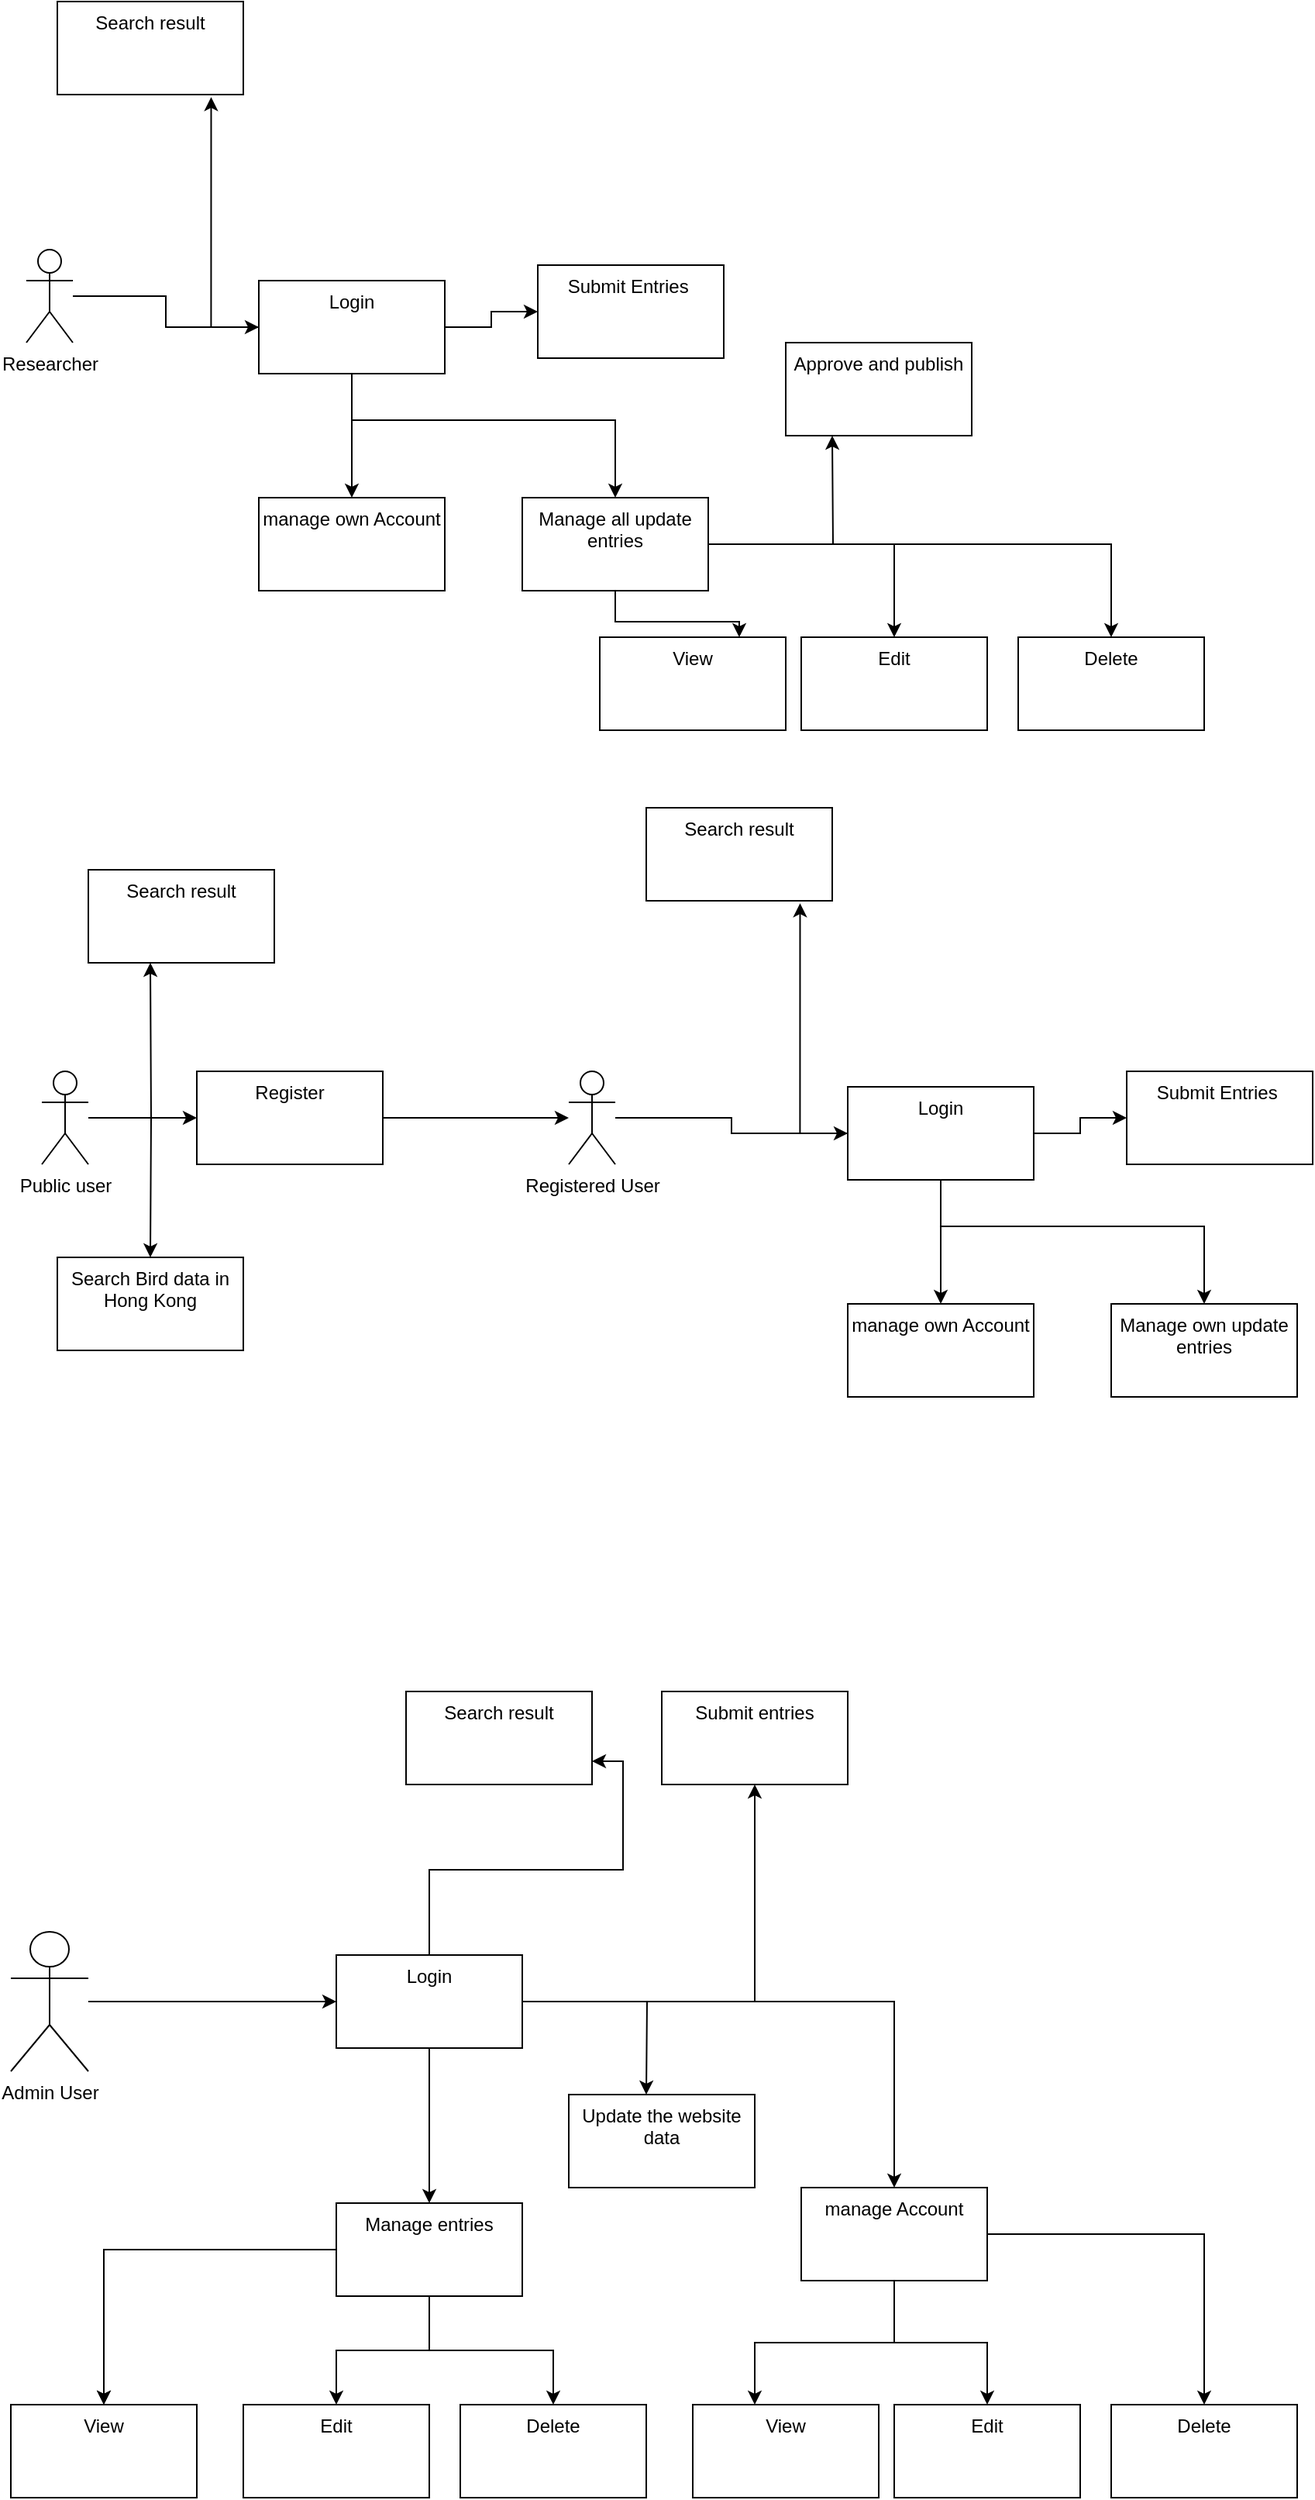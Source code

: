 <mxfile version="20.8.1" type="device"><diagram id="lU3fUps-BMPCGNfPTTCR" name="Page-1"><mxGraphModel dx="979" dy="2746" grid="1" gridSize="10" guides="1" tooltips="1" connect="1" arrows="1" fold="1" page="1" pageScale="1" pageWidth="850" pageHeight="1100" math="0" shadow="0"><root><mxCell id="0"/><mxCell id="1" parent="0"/><mxCell id="fkzC6y-f3xk3uvSme6g3-5" value="" style="edgeStyle=orthogonalEdgeStyle;rounded=0;orthogonalLoop=1;jettySize=auto;html=1;" edge="1" parent="1" source="fkzC6y-f3xk3uvSme6g3-1" target="fkzC6y-f3xk3uvSme6g3-4"><mxGeometry relative="1" as="geometry"/></mxCell><mxCell id="fkzC6y-f3xk3uvSme6g3-1" value="Admin User" style="shape=umlActor;verticalLabelPosition=bottom;verticalAlign=top;html=1;" vertex="1" parent="1"><mxGeometry x="50" y="75" width="50" height="90" as="geometry"/></mxCell><mxCell id="fkzC6y-f3xk3uvSme6g3-7" value="" style="edgeStyle=orthogonalEdgeStyle;rounded=0;orthogonalLoop=1;jettySize=auto;html=1;" edge="1" parent="1" source="fkzC6y-f3xk3uvSme6g3-4" target="fkzC6y-f3xk3uvSme6g3-6"><mxGeometry relative="1" as="geometry"/></mxCell><mxCell id="fkzC6y-f3xk3uvSme6g3-9" value="" style="edgeStyle=orthogonalEdgeStyle;rounded=0;orthogonalLoop=1;jettySize=auto;html=1;" edge="1" parent="1" source="fkzC6y-f3xk3uvSme6g3-4" target="fkzC6y-f3xk3uvSme6g3-8"><mxGeometry relative="1" as="geometry"/></mxCell><mxCell id="fkzC6y-f3xk3uvSme6g3-11" value="" style="edgeStyle=orthogonalEdgeStyle;rounded=0;orthogonalLoop=1;jettySize=auto;html=1;" edge="1" parent="1" source="fkzC6y-f3xk3uvSme6g3-4" target="fkzC6y-f3xk3uvSme6g3-10"><mxGeometry relative="1" as="geometry"/></mxCell><mxCell id="fkzC6y-f3xk3uvSme6g3-15" style="edgeStyle=orthogonalEdgeStyle;rounded=0;orthogonalLoop=1;jettySize=auto;html=1;entryX=1;entryY=0.75;entryDx=0;entryDy=0;" edge="1" parent="1" source="fkzC6y-f3xk3uvSme6g3-4" target="fkzC6y-f3xk3uvSme6g3-12"><mxGeometry relative="1" as="geometry"/></mxCell><mxCell id="fkzC6y-f3xk3uvSme6g3-33" style="edgeStyle=orthogonalEdgeStyle;rounded=0;orthogonalLoop=1;jettySize=auto;html=1;" edge="1" parent="1" source="fkzC6y-f3xk3uvSme6g3-4"><mxGeometry relative="1" as="geometry"><mxPoint x="460" y="180" as="targetPoint"/></mxGeometry></mxCell><mxCell id="fkzC6y-f3xk3uvSme6g3-4" value="Login" style="whiteSpace=wrap;html=1;verticalAlign=top;" vertex="1" parent="1"><mxGeometry x="260" y="90" width="120" height="60" as="geometry"/></mxCell><mxCell id="fkzC6y-f3xk3uvSme6g3-30" style="edgeStyle=orthogonalEdgeStyle;rounded=0;orthogonalLoop=1;jettySize=auto;html=1;" edge="1" parent="1" source="fkzC6y-f3xk3uvSme6g3-6" target="fkzC6y-f3xk3uvSme6g3-28"><mxGeometry relative="1" as="geometry"><Array as="points"><mxPoint x="620" y="340"/><mxPoint x="530" y="340"/></Array></mxGeometry></mxCell><mxCell id="fkzC6y-f3xk3uvSme6g3-31" style="edgeStyle=orthogonalEdgeStyle;rounded=0;orthogonalLoop=1;jettySize=auto;html=1;" edge="1" parent="1" source="fkzC6y-f3xk3uvSme6g3-6" target="fkzC6y-f3xk3uvSme6g3-27"><mxGeometry relative="1" as="geometry"/></mxCell><mxCell id="fkzC6y-f3xk3uvSme6g3-32" style="edgeStyle=orthogonalEdgeStyle;rounded=0;orthogonalLoop=1;jettySize=auto;html=1;" edge="1" parent="1" source="fkzC6y-f3xk3uvSme6g3-6" target="fkzC6y-f3xk3uvSme6g3-29"><mxGeometry relative="1" as="geometry"/></mxCell><mxCell id="fkzC6y-f3xk3uvSme6g3-6" value="manage Account" style="whiteSpace=wrap;html=1;verticalAlign=top;" vertex="1" parent="1"><mxGeometry x="560" y="240" width="120" height="60" as="geometry"/></mxCell><mxCell id="fkzC6y-f3xk3uvSme6g3-19" value="" style="edgeStyle=orthogonalEdgeStyle;rounded=0;orthogonalLoop=1;jettySize=auto;html=1;" edge="1" parent="1" source="fkzC6y-f3xk3uvSme6g3-8" target="fkzC6y-f3xk3uvSme6g3-18"><mxGeometry relative="1" as="geometry"/></mxCell><mxCell id="fkzC6y-f3xk3uvSme6g3-21" value="" style="edgeStyle=orthogonalEdgeStyle;rounded=0;orthogonalLoop=1;jettySize=auto;html=1;" edge="1" parent="1" source="fkzC6y-f3xk3uvSme6g3-8" target="fkzC6y-f3xk3uvSme6g3-20"><mxGeometry relative="1" as="geometry"/></mxCell><mxCell id="fkzC6y-f3xk3uvSme6g3-23" value="" style="edgeStyle=orthogonalEdgeStyle;rounded=0;orthogonalLoop=1;jettySize=auto;html=1;" edge="1" parent="1" source="fkzC6y-f3xk3uvSme6g3-8" target="fkzC6y-f3xk3uvSme6g3-20"><mxGeometry relative="1" as="geometry"/></mxCell><mxCell id="fkzC6y-f3xk3uvSme6g3-26" value="" style="edgeStyle=orthogonalEdgeStyle;rounded=0;orthogonalLoop=1;jettySize=auto;html=1;" edge="1" parent="1" source="fkzC6y-f3xk3uvSme6g3-8" target="fkzC6y-f3xk3uvSme6g3-25"><mxGeometry relative="1" as="geometry"/></mxCell><mxCell id="fkzC6y-f3xk3uvSme6g3-8" value="Manage entries" style="whiteSpace=wrap;html=1;verticalAlign=top;" vertex="1" parent="1"><mxGeometry x="260" y="250" width="120" height="60" as="geometry"/></mxCell><mxCell id="fkzC6y-f3xk3uvSme6g3-10" value="Submit entries" style="whiteSpace=wrap;html=1;verticalAlign=top;" vertex="1" parent="1"><mxGeometry x="470" y="-80" width="120" height="60" as="geometry"/></mxCell><mxCell id="fkzC6y-f3xk3uvSme6g3-12" value="Search result" style="whiteSpace=wrap;html=1;verticalAlign=top;" vertex="1" parent="1"><mxGeometry x="305" y="-80" width="120" height="60" as="geometry"/></mxCell><mxCell id="fkzC6y-f3xk3uvSme6g3-18" value="Edit" style="whiteSpace=wrap;html=1;verticalAlign=top;" vertex="1" parent="1"><mxGeometry x="200" y="380" width="120" height="60" as="geometry"/></mxCell><mxCell id="fkzC6y-f3xk3uvSme6g3-20" value="View" style="whiteSpace=wrap;html=1;verticalAlign=top;" vertex="1" parent="1"><mxGeometry x="50" y="380" width="120" height="60" as="geometry"/></mxCell><mxCell id="fkzC6y-f3xk3uvSme6g3-25" value="Delete" style="whiteSpace=wrap;html=1;verticalAlign=top;" vertex="1" parent="1"><mxGeometry x="340" y="380" width="120" height="60" as="geometry"/></mxCell><mxCell id="fkzC6y-f3xk3uvSme6g3-27" value="Edit" style="whiteSpace=wrap;html=1;verticalAlign=top;" vertex="1" parent="1"><mxGeometry x="620" y="380" width="120" height="60" as="geometry"/></mxCell><mxCell id="fkzC6y-f3xk3uvSme6g3-28" value="View" style="whiteSpace=wrap;html=1;verticalAlign=top;" vertex="1" parent="1"><mxGeometry x="490" y="380" width="120" height="60" as="geometry"/></mxCell><mxCell id="fkzC6y-f3xk3uvSme6g3-29" value="Delete" style="whiteSpace=wrap;html=1;verticalAlign=top;" vertex="1" parent="1"><mxGeometry x="760" y="380" width="120" height="60" as="geometry"/></mxCell><mxCell id="fkzC6y-f3xk3uvSme6g3-34" value="Update the website data" style="whiteSpace=wrap;html=1;verticalAlign=top;" vertex="1" parent="1"><mxGeometry x="410" y="180" width="120" height="60" as="geometry"/></mxCell><mxCell id="fkzC6y-f3xk3uvSme6g3-37" style="edgeStyle=orthogonalEdgeStyle;rounded=0;orthogonalLoop=1;jettySize=auto;html=1;" edge="1" parent="1" source="fkzC6y-f3xk3uvSme6g3-35" target="fkzC6y-f3xk3uvSme6g3-36"><mxGeometry relative="1" as="geometry"/></mxCell><mxCell id="fkzC6y-f3xk3uvSme6g3-52" style="edgeStyle=orthogonalEdgeStyle;rounded=0;orthogonalLoop=1;jettySize=auto;html=1;" edge="1" parent="1" source="fkzC6y-f3xk3uvSme6g3-35"><mxGeometry relative="1" as="geometry"><mxPoint x="140" y="-550" as="targetPoint"/></mxGeometry></mxCell><mxCell id="fkzC6y-f3xk3uvSme6g3-57" style="edgeStyle=orthogonalEdgeStyle;rounded=0;orthogonalLoop=1;jettySize=auto;html=1;" edge="1" parent="1" source="fkzC6y-f3xk3uvSme6g3-35"><mxGeometry relative="1" as="geometry"><mxPoint x="140" y="-360" as="targetPoint"/></mxGeometry></mxCell><mxCell id="fkzC6y-f3xk3uvSme6g3-35" value="Public user" style="shape=umlActor;verticalLabelPosition=bottom;verticalAlign=top;html=1;" vertex="1" parent="1"><mxGeometry x="70" y="-480" width="30" height="60" as="geometry"/></mxCell><mxCell id="fkzC6y-f3xk3uvSme6g3-55" style="edgeStyle=orthogonalEdgeStyle;rounded=0;orthogonalLoop=1;jettySize=auto;html=1;" edge="1" parent="1" source="fkzC6y-f3xk3uvSme6g3-36" target="fkzC6y-f3xk3uvSme6g3-53"><mxGeometry relative="1" as="geometry"/></mxCell><mxCell id="fkzC6y-f3xk3uvSme6g3-36" value="Register" style="whiteSpace=wrap;html=1;verticalAlign=top;" vertex="1" parent="1"><mxGeometry x="170" y="-480" width="120" height="60" as="geometry"/></mxCell><mxCell id="fkzC6y-f3xk3uvSme6g3-43" value="" style="edgeStyle=orthogonalEdgeStyle;rounded=0;orthogonalLoop=1;jettySize=auto;html=1;" edge="1" parent="1" source="fkzC6y-f3xk3uvSme6g3-39" target="fkzC6y-f3xk3uvSme6g3-42"><mxGeometry relative="1" as="geometry"/></mxCell><mxCell id="fkzC6y-f3xk3uvSme6g3-44" style="edgeStyle=orthogonalEdgeStyle;rounded=0;orthogonalLoop=1;jettySize=auto;html=1;entryX=0.827;entryY=1.027;entryDx=0;entryDy=0;entryPerimeter=0;" edge="1" parent="1" source="fkzC6y-f3xk3uvSme6g3-39" target="fkzC6y-f3xk3uvSme6g3-40"><mxGeometry relative="1" as="geometry"><mxPoint x="600" y="-530" as="targetPoint"/></mxGeometry></mxCell><mxCell id="fkzC6y-f3xk3uvSme6g3-46" style="edgeStyle=orthogonalEdgeStyle;rounded=0;orthogonalLoop=1;jettySize=auto;html=1;" edge="1" parent="1" source="fkzC6y-f3xk3uvSme6g3-39" target="fkzC6y-f3xk3uvSme6g3-45"><mxGeometry relative="1" as="geometry"/></mxCell><mxCell id="fkzC6y-f3xk3uvSme6g3-48" style="edgeStyle=orthogonalEdgeStyle;rounded=0;orthogonalLoop=1;jettySize=auto;html=1;" edge="1" parent="1" source="fkzC6y-f3xk3uvSme6g3-39" target="fkzC6y-f3xk3uvSme6g3-47"><mxGeometry relative="1" as="geometry"><Array as="points"><mxPoint x="650" y="-380"/><mxPoint x="820" y="-380"/></Array></mxGeometry></mxCell><mxCell id="fkzC6y-f3xk3uvSme6g3-39" value="Login" style="whiteSpace=wrap;html=1;verticalAlign=top;" vertex="1" parent="1"><mxGeometry x="590" y="-470" width="120" height="60" as="geometry"/></mxCell><mxCell id="fkzC6y-f3xk3uvSme6g3-40" value="Search result" style="whiteSpace=wrap;html=1;verticalAlign=top;" vertex="1" parent="1"><mxGeometry x="460" y="-650" width="120" height="60" as="geometry"/></mxCell><mxCell id="fkzC6y-f3xk3uvSme6g3-42" value="Submit Entries&amp;nbsp;" style="whiteSpace=wrap;html=1;verticalAlign=top;" vertex="1" parent="1"><mxGeometry x="770" y="-480" width="120" height="60" as="geometry"/></mxCell><mxCell id="fkzC6y-f3xk3uvSme6g3-45" value="manage own Account" style="whiteSpace=wrap;html=1;verticalAlign=top;" vertex="1" parent="1"><mxGeometry x="590" y="-330" width="120" height="60" as="geometry"/></mxCell><mxCell id="fkzC6y-f3xk3uvSme6g3-47" value="Manage own update entries" style="whiteSpace=wrap;html=1;verticalAlign=top;" vertex="1" parent="1"><mxGeometry x="760" y="-330" width="120" height="60" as="geometry"/></mxCell><mxCell id="fkzC6y-f3xk3uvSme6g3-68" style="edgeStyle=orthogonalEdgeStyle;rounded=0;orthogonalLoop=1;jettySize=auto;html=1;" edge="1" parent="1" source="fkzC6y-f3xk3uvSme6g3-49" target="fkzC6y-f3xk3uvSme6g3-63"><mxGeometry relative="1" as="geometry"/></mxCell><mxCell id="fkzC6y-f3xk3uvSme6g3-49" value="Researcher" style="shape=umlActor;verticalLabelPosition=bottom;verticalAlign=top;html=1;" vertex="1" parent="1"><mxGeometry x="60" y="-1010" width="30" height="60" as="geometry"/></mxCell><mxCell id="fkzC6y-f3xk3uvSme6g3-56" style="edgeStyle=orthogonalEdgeStyle;rounded=0;orthogonalLoop=1;jettySize=auto;html=1;entryX=0;entryY=0.5;entryDx=0;entryDy=0;" edge="1" parent="1" source="fkzC6y-f3xk3uvSme6g3-53" target="fkzC6y-f3xk3uvSme6g3-39"><mxGeometry relative="1" as="geometry"/></mxCell><mxCell id="fkzC6y-f3xk3uvSme6g3-53" value="Registered User" style="shape=umlActor;verticalLabelPosition=bottom;verticalAlign=top;html=1;" vertex="1" parent="1"><mxGeometry x="410" y="-480" width="30" height="60" as="geometry"/></mxCell><mxCell id="fkzC6y-f3xk3uvSme6g3-54" value="Search result" style="whiteSpace=wrap;html=1;verticalAlign=top;" vertex="1" parent="1"><mxGeometry x="100" y="-610" width="120" height="60" as="geometry"/></mxCell><mxCell id="fkzC6y-f3xk3uvSme6g3-58" value="Search Bird data in Hong Kong" style="whiteSpace=wrap;html=1;verticalAlign=top;" vertex="1" parent="1"><mxGeometry x="80" y="-360" width="120" height="60" as="geometry"/></mxCell><mxCell id="fkzC6y-f3xk3uvSme6g3-59" value="" style="edgeStyle=orthogonalEdgeStyle;rounded=0;orthogonalLoop=1;jettySize=auto;html=1;" edge="1" parent="1" source="fkzC6y-f3xk3uvSme6g3-63" target="fkzC6y-f3xk3uvSme6g3-65"><mxGeometry relative="1" as="geometry"/></mxCell><mxCell id="fkzC6y-f3xk3uvSme6g3-60" style="edgeStyle=orthogonalEdgeStyle;rounded=0;orthogonalLoop=1;jettySize=auto;html=1;entryX=0.827;entryY=1.027;entryDx=0;entryDy=0;entryPerimeter=0;" edge="1" parent="1" source="fkzC6y-f3xk3uvSme6g3-63" target="fkzC6y-f3xk3uvSme6g3-64"><mxGeometry relative="1" as="geometry"><mxPoint x="220" y="-1050" as="targetPoint"/></mxGeometry></mxCell><mxCell id="fkzC6y-f3xk3uvSme6g3-61" style="edgeStyle=orthogonalEdgeStyle;rounded=0;orthogonalLoop=1;jettySize=auto;html=1;" edge="1" parent="1" source="fkzC6y-f3xk3uvSme6g3-63" target="fkzC6y-f3xk3uvSme6g3-66"><mxGeometry relative="1" as="geometry"/></mxCell><mxCell id="fkzC6y-f3xk3uvSme6g3-62" style="edgeStyle=orthogonalEdgeStyle;rounded=0;orthogonalLoop=1;jettySize=auto;html=1;" edge="1" parent="1" source="fkzC6y-f3xk3uvSme6g3-63" target="fkzC6y-f3xk3uvSme6g3-67"><mxGeometry relative="1" as="geometry"><Array as="points"><mxPoint x="270" y="-900"/><mxPoint x="440" y="-900"/></Array></mxGeometry></mxCell><mxCell id="fkzC6y-f3xk3uvSme6g3-63" value="Login" style="whiteSpace=wrap;html=1;verticalAlign=top;" vertex="1" parent="1"><mxGeometry x="210" y="-990" width="120" height="60" as="geometry"/></mxCell><mxCell id="fkzC6y-f3xk3uvSme6g3-64" value="Search result" style="whiteSpace=wrap;html=1;verticalAlign=top;" vertex="1" parent="1"><mxGeometry x="80" y="-1170" width="120" height="60" as="geometry"/></mxCell><mxCell id="fkzC6y-f3xk3uvSme6g3-65" value="Submit Entries&amp;nbsp;" style="whiteSpace=wrap;html=1;verticalAlign=top;" vertex="1" parent="1"><mxGeometry x="390" y="-1000" width="120" height="60" as="geometry"/></mxCell><mxCell id="fkzC6y-f3xk3uvSme6g3-66" value="manage own Account" style="whiteSpace=wrap;html=1;verticalAlign=top;" vertex="1" parent="1"><mxGeometry x="210" y="-850" width="120" height="60" as="geometry"/></mxCell><mxCell id="fkzC6y-f3xk3uvSme6g3-70" style="edgeStyle=orthogonalEdgeStyle;rounded=0;orthogonalLoop=1;jettySize=auto;html=1;entryX=0.75;entryY=0;entryDx=0;entryDy=0;" edge="1" parent="1" source="fkzC6y-f3xk3uvSme6g3-67" target="fkzC6y-f3xk3uvSme6g3-72"><mxGeometry relative="1" as="geometry"><mxPoint x="660" y="-840" as="targetPoint"/></mxGeometry></mxCell><mxCell id="fkzC6y-f3xk3uvSme6g3-74" style="edgeStyle=orthogonalEdgeStyle;rounded=0;orthogonalLoop=1;jettySize=auto;html=1;" edge="1" parent="1" source="fkzC6y-f3xk3uvSme6g3-67" target="fkzC6y-f3xk3uvSme6g3-71"><mxGeometry relative="1" as="geometry"><mxPoint x="770" y="-790" as="sourcePoint"/></mxGeometry></mxCell><mxCell id="fkzC6y-f3xk3uvSme6g3-75" style="edgeStyle=orthogonalEdgeStyle;rounded=0;orthogonalLoop=1;jettySize=auto;html=1;" edge="1" parent="1" source="fkzC6y-f3xk3uvSme6g3-67" target="fkzC6y-f3xk3uvSme6g3-73"><mxGeometry relative="1" as="geometry"/></mxCell><mxCell id="fkzC6y-f3xk3uvSme6g3-76" style="edgeStyle=orthogonalEdgeStyle;rounded=0;orthogonalLoop=1;jettySize=auto;html=1;" edge="1" parent="1" source="fkzC6y-f3xk3uvSme6g3-67"><mxGeometry relative="1" as="geometry"><mxPoint x="580" y="-890" as="targetPoint"/></mxGeometry></mxCell><mxCell id="fkzC6y-f3xk3uvSme6g3-67" value="Manage all update entries" style="whiteSpace=wrap;html=1;verticalAlign=top;" vertex="1" parent="1"><mxGeometry x="380" y="-850" width="120" height="60" as="geometry"/></mxCell><mxCell id="fkzC6y-f3xk3uvSme6g3-71" value="Edit" style="whiteSpace=wrap;html=1;verticalAlign=top;" vertex="1" parent="1"><mxGeometry x="560" y="-760" width="120" height="60" as="geometry"/></mxCell><mxCell id="fkzC6y-f3xk3uvSme6g3-72" value="View" style="whiteSpace=wrap;html=1;verticalAlign=top;" vertex="1" parent="1"><mxGeometry x="430" y="-760" width="120" height="60" as="geometry"/></mxCell><mxCell id="fkzC6y-f3xk3uvSme6g3-73" value="Delete" style="whiteSpace=wrap;html=1;verticalAlign=top;" vertex="1" parent="1"><mxGeometry x="700" y="-760" width="120" height="60" as="geometry"/></mxCell><mxCell id="fkzC6y-f3xk3uvSme6g3-77" value="Approve and publish" style="whiteSpace=wrap;html=1;verticalAlign=top;" vertex="1" parent="1"><mxGeometry x="550" y="-950" width="120" height="60" as="geometry"/></mxCell></root></mxGraphModel></diagram></mxfile>